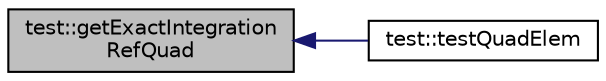 digraph "test::getExactIntegrationRefQuad"
{
  edge [fontname="Helvetica",fontsize="10",labelfontname="Helvetica",labelfontsize="10"];
  node [fontname="Helvetica",fontsize="10",shape=record];
  rankdir="LR";
  Node1 [label="test::getExactIntegration\lRefQuad",height=0.2,width=0.4,color="black", fillcolor="grey75", style="filled", fontcolor="black"];
  Node1 -> Node2 [dir="back",color="midnightblue",fontsize="10",style="solid",fontname="Helvetica"];
  Node2 [label="test::testQuadElem",height=0.2,width=0.4,color="black", fillcolor="white", style="filled",URL="$namespacetest.html#aa82d825f0f2554452df66da03aee4a65",tooltip="Perform test on quadrature points on quadrangle elements. "];
}
